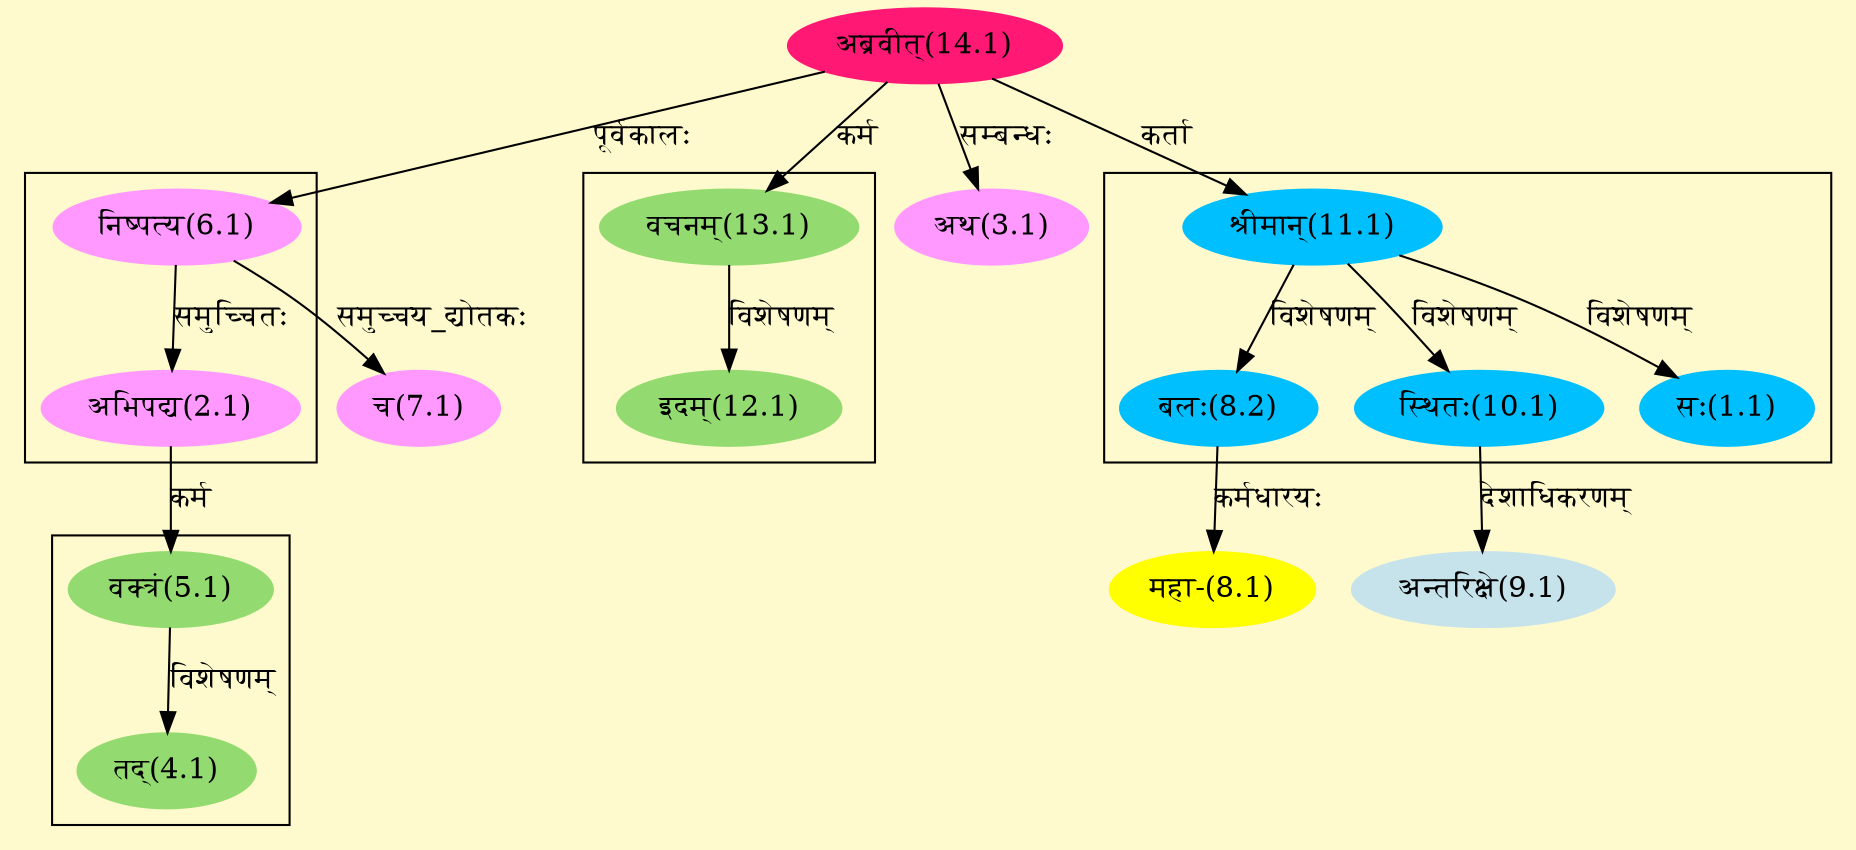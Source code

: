 digraph G{
rankdir=BT;
 compound=true;
 bgcolor="lemonchiffon1";

subgraph cluster_1{
Node1_1 [style=filled, color="#00BFFF" label = "सः(1.1)"]
Node11_1 [style=filled, color="#00BFFF" label = "श्रीमान्(11.1)"]
Node8_2 [style=filled, color="#00BFFF" label = "बलः(8.2)"]
Node10_1 [style=filled, color="#00BFFF" label = "स्थितः(10.1)"]

}

subgraph cluster_2{
Node2_1 [style=filled, color="#FF99FF" label = "अभिपद्य(2.1)"]
Node6_1 [style=filled, color="#FF99FF" label = "निष्पत्य(6.1)"]

}

subgraph cluster_3{
Node4_1 [style=filled, color="#93DB70" label = "तद्(4.1)"]
Node5_1 [style=filled, color="#93DB70" label = "वक्त्रं(5.1)"]

}

subgraph cluster_4{
Node12_1 [style=filled, color="#93DB70" label = "इदम्(12.1)"]
Node13_1 [style=filled, color="#93DB70" label = "वचनम्(13.1)"]

}
Node3_1 [style=filled, color="#FF99FF" label = "अथ(3.1)"]
Node14_1 [style=filled, color="#FF1975" label = "अब्रवीत्(14.1)"]
Node5_1 [style=filled, color="#93DB70" label = "वक्त्रं(5.1)"]
Node2_1 [style=filled, color="#FF99FF" label = "अभिपद्य(2.1)"]
Node6_1 [style=filled, color="#FF99FF" label = "निष्पत्य(6.1)"]
Node7_1 [style=filled, color="#FF99FF" label = "च(7.1)"]
Node8_1 [style=filled, color="#FFFF00" label = "महा-(8.1)"]
Node8_2 [style=filled, color="#00BFFF" label = "बलः(8.2)"]
Node9_1 [style=filled, color="#C6E2EB" label = "अन्तरिक्षे(9.1)"]
Node10_1 [style=filled, color="#00BFFF" label = "स्थितः(10.1)"]
Node11_1 [style=filled, color="#00BFFF" label = "श्रीमान्(11.1)"]
Node13_1 [style=filled, color="#93DB70" label = "वचनम्(13.1)"]
/* Start of Relations section */

Node1_1 -> Node11_1 [  label="विशेषणम्"  dir="back" ]
Node2_1 -> Node6_1 [  label="समुच्चितः"  dir="back" ]
Node3_1 -> Node14_1 [  label="सम्बन्धः"  dir="back" ]
Node4_1 -> Node5_1 [  label="विशेषणम्"  dir="back" ]
Node5_1 -> Node2_1 [  label="कर्म"  dir="back" ]
Node6_1 -> Node14_1 [  label="पूर्वकालः"  dir="back" ]
Node7_1 -> Node6_1 [  label="समुच्चय_द्योतकः"  dir="back" ]
Node8_1 -> Node8_2 [  label="कर्मधारयः"  dir="back" ]
Node8_2 -> Node11_1 [  label="विशेषणम्"  dir="back" ]
Node9_1 -> Node10_1 [  label="देशाधिकरणम्"  dir="back" ]
Node10_1 -> Node11_1 [  label="विशेषणम्"  dir="back" ]
Node11_1 -> Node14_1 [  label="कर्ता"  dir="back" ]
Node12_1 -> Node13_1 [  label="विशेषणम्"  dir="back" ]
Node13_1 -> Node14_1 [  label="कर्म"  dir="back" ]
}
